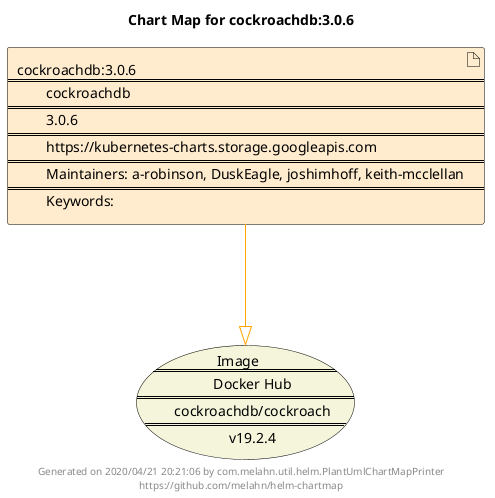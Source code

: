 @startuml
skinparam linetype ortho
skinparam backgroundColor white
skinparam usecaseBorderColor black
skinparam usecaseArrowColor LightSlateGray
skinparam artifactBorderColor black
skinparam artifactArrowColor LightSlateGray

title Chart Map for cockroachdb:3.0.6

'There is one referenced Helm Chart
artifact "cockroachdb:3.0.6\n====\n\tcockroachdb\n====\n\t3.0.6\n====\n\thttps://kubernetes-charts.storage.googleapis.com\n====\n\tMaintainers: a-robinson, DuskEagle, joshimhoff, keith-mcclellan\n====\n\tKeywords: " as cockroachdb_3_0_6 #BlanchedAlmond

'There is one referenced Docker Image
usecase "Image\n====\n\tDocker Hub\n====\n\tcockroachdb/cockroach\n====\n\tv19.2.4" as cockroachdb_cockroach_v19_2_4 #Beige

'Chart Dependencies
cockroachdb_3_0_6--[#orange]-|>cockroachdb_cockroach_v19_2_4

center footer Generated on 2020/04/21 20:21:06 by com.melahn.util.helm.PlantUmlChartMapPrinter\nhttps://github.com/melahn/helm-chartmap
@enduml
